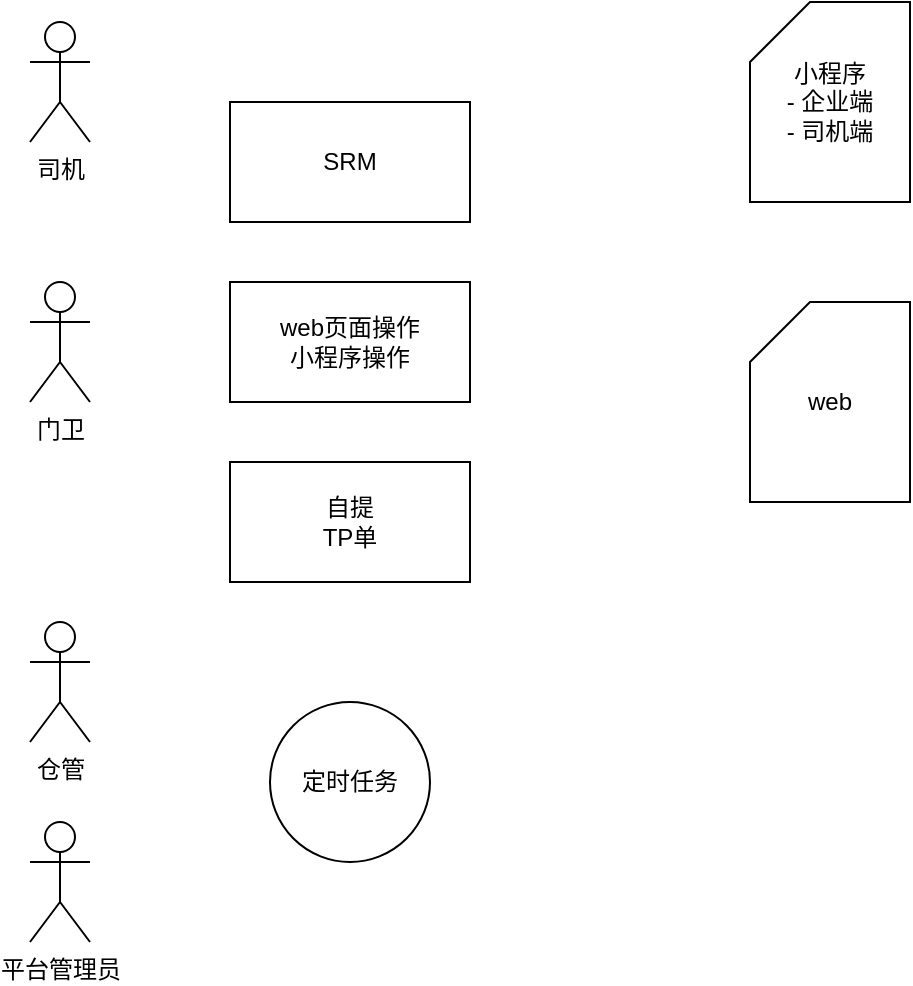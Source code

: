 <mxfile version="16.6.4" type="github">
  <diagram id="FVVDr3EWAPTUyRkwVeIB" name="园区平台">
    <mxGraphModel dx="1093" dy="576" grid="1" gridSize="10" guides="1" tooltips="1" connect="1" arrows="1" fold="1" page="1" pageScale="1" pageWidth="2339" pageHeight="3300" math="0" shadow="0">
      <root>
        <mxCell id="0" />
        <mxCell id="1" parent="0" />
        <mxCell id="XGPAb-1Tz1DG9Ni42fbj-1" value="SRM" style="rounded=0;whiteSpace=wrap;html=1;" vertex="1" parent="1">
          <mxGeometry x="320" y="190" width="120" height="60" as="geometry" />
        </mxCell>
        <mxCell id="XGPAb-1Tz1DG9Ni42fbj-2" value="web页面操作&lt;br&gt;小程序操作" style="rounded=0;whiteSpace=wrap;html=1;" vertex="1" parent="1">
          <mxGeometry x="320" y="280" width="120" height="60" as="geometry" />
        </mxCell>
        <mxCell id="XGPAb-1Tz1DG9Ni42fbj-3" value="自提&lt;br&gt;TP单" style="rounded=0;whiteSpace=wrap;html=1;" vertex="1" parent="1">
          <mxGeometry x="320" y="370" width="120" height="60" as="geometry" />
        </mxCell>
        <mxCell id="XGPAb-1Tz1DG9Ni42fbj-4" value="司机" style="shape=umlActor;verticalLabelPosition=bottom;verticalAlign=top;html=1;outlineConnect=0;" vertex="1" parent="1">
          <mxGeometry x="220" y="150" width="30" height="60" as="geometry" />
        </mxCell>
        <mxCell id="XGPAb-1Tz1DG9Ni42fbj-5" value="门卫" style="shape=umlActor;verticalLabelPosition=bottom;verticalAlign=top;html=1;outlineConnect=0;" vertex="1" parent="1">
          <mxGeometry x="220" y="280" width="30" height="60" as="geometry" />
        </mxCell>
        <mxCell id="XGPAb-1Tz1DG9Ni42fbj-6" value="仓管" style="shape=umlActor;verticalLabelPosition=bottom;verticalAlign=top;html=1;outlineConnect=0;" vertex="1" parent="1">
          <mxGeometry x="220" y="450" width="30" height="60" as="geometry" />
        </mxCell>
        <mxCell id="XGPAb-1Tz1DG9Ni42fbj-7" value="平台管理员" style="shape=umlActor;verticalLabelPosition=bottom;verticalAlign=top;html=1;outlineConnect=0;" vertex="1" parent="1">
          <mxGeometry x="220" y="550" width="30" height="60" as="geometry" />
        </mxCell>
        <mxCell id="XGPAb-1Tz1DG9Ni42fbj-8" value="小程序&lt;br&gt;- 企业端&lt;br&gt;- 司机端" style="shape=card;whiteSpace=wrap;html=1;" vertex="1" parent="1">
          <mxGeometry x="580" y="140" width="80" height="100" as="geometry" />
        </mxCell>
        <mxCell id="XGPAb-1Tz1DG9Ni42fbj-9" value="web" style="shape=card;whiteSpace=wrap;html=1;" vertex="1" parent="1">
          <mxGeometry x="580" y="290" width="80" height="100" as="geometry" />
        </mxCell>
        <mxCell id="XGPAb-1Tz1DG9Ni42fbj-10" value="定时任务" style="ellipse;whiteSpace=wrap;html=1;aspect=fixed;" vertex="1" parent="1">
          <mxGeometry x="340" y="490" width="80" height="80" as="geometry" />
        </mxCell>
      </root>
    </mxGraphModel>
  </diagram>
</mxfile>

